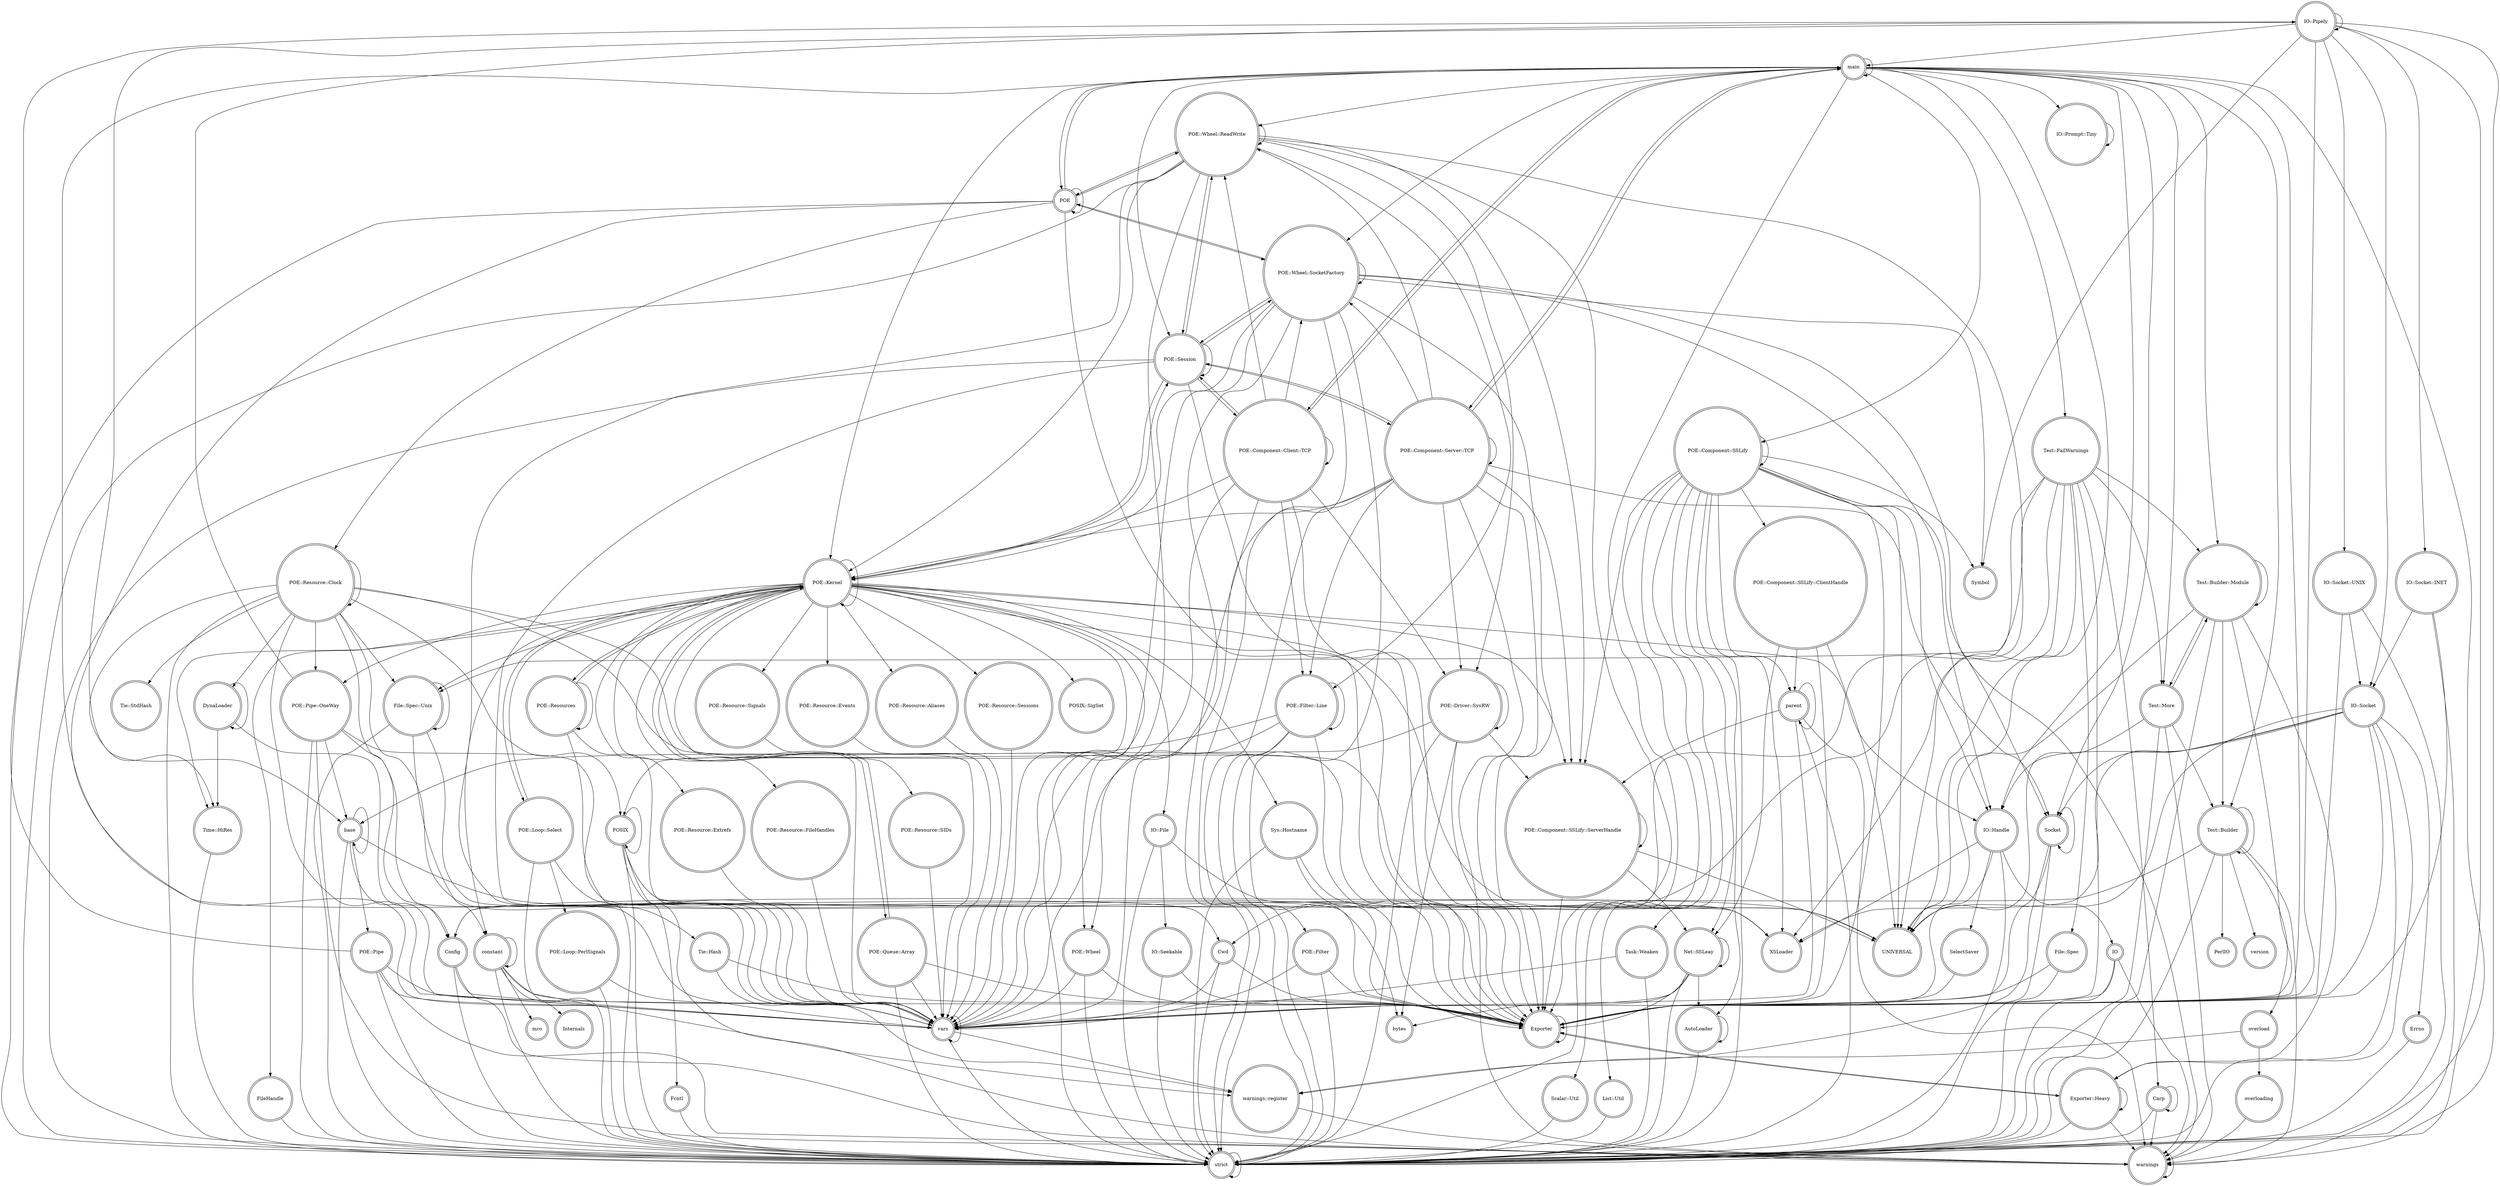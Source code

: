 digraph {
graph [overlap=false]
node [shape=doublecircle];
"Config" -> "warnings";
"Net::SSLeay" -> "AutoLoader";
"POE::Component::SSLify" -> "AutoLoader";
"IO::Pipely" -> "Exporter";
"POE::Wheel::ReadWrite" -> "POE";
"Test::FailWarnings" -> "Exporter";
"POE::Component::Server::TCP" -> "strict";
"Carp" -> "Carp";
"Test::FailWarnings" -> "UNIVERSAL";
"POE::Pipe::OneWay" -> "Exporter";
"POE::Session" -> "POE::Component::Client::TCP";
"IO" -> "warnings";
"Exporter::Heavy" -> "warnings";
"POE::Resource::Extrefs" -> "vars";
"base" -> "UNIVERSAL";
"POE::Resource::Clock" -> "Tie::Hash";
"POE::Resource::FileHandles" -> "vars";
"main" -> "POE::Component::SSLify";
"IO::Socket::INET" -> "strict";
"vars" -> "vars";
"POE::Kernel" -> "Exporter";
"POE::Component::SSLify" -> "warnings";
"POE::Wheel::SocketFactory" -> "vars";
"POE::Component::SSLify::ServerHandle" -> "POE::Component::SSLify::ServerHandle";
"IO::Socket" -> "strict";
"POE::Component::Client::TCP" -> "POE::Wheel::SocketFactory";
"POE::Component::Client::TCP" -> "vars";
"Test::Builder" -> "overload";
"IO::Socket" -> "UNIVERSAL";
"main" -> "Test::Builder";
"IO::Socket::UNIX" -> "strict";
"IO::Handle" -> "Exporter";
"POE::Component::SSLify" -> "strict";
"Config" -> "vars";
"IO" -> "Exporter";
"POE::Pipe::OneWay" -> "IO::Pipely";
"File::Spec" -> "vars";
"Test::Builder::Module" -> "Test::More";
"Task::Weaken" -> "vars";
"Net::SSLeay" -> "vars";
"POE::Resource::Clock" -> "strict";
"POE::Wheel::ReadWrite" -> "Exporter";
"base" -> "POE::Pipe";
"POE::Component::SSLify::ServerHandle" -> "Net::SSLeay";
"POE" -> "POE::Wheel::ReadWrite";
"POE::Component::SSLify::ServerHandle" -> "UNIVERSAL";
"POE::Pipe::OneWay" -> "base";
"POE::Pipe" -> "IO::Pipely";
"IO::Prompt::Tiny" -> "IO::Prompt::Tiny";
"POE::Loop::Select" -> "POE::Kernel";
"POE::Component::SSLify" -> "parent";
"POE::Session" -> "strict";
"parent" -> "strict";
"constant" -> "constant";
"POE::Wheel::SocketFactory" -> "Exporter";
"main" -> "UNIVERSAL";
"IO::Pipely" -> "IO::Socket::UNIX";
"POE::Kernel" -> "strict";
"POE::Wheel" -> "strict";
"POE::Component::Client::TCP" -> "POE::Session";
"DynaLoader" -> "Time::HiRes";
"POE::Kernel" -> "POE::Resource::SIDs";
"Socket" -> "warnings::register";
"Exporter" -> "Exporter::Heavy";
"Test::Builder" -> "PerlIO";
"POE::Component::SSLify" -> "XSLoader";
"IO::Handle" -> "strict";
"base" -> "strict";
"POE::Loop::PerlSignals" -> "vars";
"Test::More" -> "Test::Builder::Module";
"POE::Loop::Select" -> "vars";
"parent" -> "POE::Component::SSLify::ServerHandle";
"overloading" -> "warnings";
"POE::Filter" -> "Exporter";
"File::Spec::Unix" -> "strict";
"Time::HiRes" -> "strict";
"Cwd" -> "Exporter";
"POE::Wheel::SocketFactory" -> "strict";
"IO::Socket" -> "IO::Handle";
"POE::Component::Client::TCP" -> "POE::Filter::Line";
"Test::Builder::Module" -> "Test::Builder";
"POE::Kernel" -> "POE::Resources";
"POE::Resource::Clock" -> "File::Spec::Unix";
"IO::Socket" -> "XSLoader";
"FileHandle" -> "strict";
"Test::FailWarnings" -> "Test::Builder::Module";
"main" -> "POE::Wheel::ReadWrite";
"POE::Kernel" -> "Time::HiRes";
"POE::Loop::Select" -> "strict";
"POE::Loop::Select" -> "POE::Loop::PerlSignals";
"main" -> "POE";
"POE::Component::SSLify::ClientHandle" -> "Net::SSLeay";
"main" -> "main";
"Sys::Hostname" -> "XSLoader";
"main" -> "Test::FailWarnings";
"Errno" -> "strict";
"IO::File" -> "Exporter";
"base" -> "base";
"Test::FailWarnings" -> "Test::More";
"POE::Component::SSLify" -> "Net::SSLeay";
"IO::Pipely" -> "IO::Pipely";
"Test::Builder::Module" -> "Test::Builder::Module";
"constant" -> "mro";
"Exporter::Heavy" -> "Exporter::Heavy";
"POE::Resources" -> "strict";
"IO::Pipely" -> "main";
"POE::Filter" -> "strict";
"Scalar::Util" -> "strict";
"POE::Component::Client::TCP" -> "POE::Component::Client::TCP";
"POE::Session" -> "Exporter";
"POE::Session" -> "vars";
"POE::Component::SSLify::ClientHandle" -> "UNIVERSAL";
"POE::Component::Client::TCP" -> "strict";
"POE::Resource::Clock" -> "Config";
"Exporter::Heavy" -> "strict";
"POE::Resource::Clock" -> "Time::HiRes";
"POE::Kernel" -> "IO::File";
"base" -> "vars";
"Test::Builder::Module" -> "UNIVERSAL";
"DynaLoader" -> "Config";
"POE::Wheel::SocketFactory" -> "POE::Kernel";
"Net::SSLeay" -> "Exporter";
"POE::Session" -> "POE::Component::Server::TCP";
"main" -> "Exporter";
"main" -> "POE::Session";
"POE::Wheel::ReadWrite" -> "strict";
"POE::Pipe::OneWay" -> "warnings";
"IO" -> "strict";
"main" -> "POE::Component::Client::TCP";
"POE::Session" -> "POE::Wheel::ReadWrite";
"main" -> "POE::Component::Server::TCP";
"Exporter::Heavy" -> "Exporter";
"main" -> "POE::Wheel::SocketFactory";
"IO::Seekable" -> "strict";
"POE::Driver::SysRW" -> "bytes";
"POE::Resource::Signals" -> "vars";
"AutoLoader" -> "strict";
"IO::Socket" -> "Exporter";
"constant" -> "strict";
"POE::Kernel" -> "POE::Resource::Events";
"POE::Queue::Array" -> "Exporter";
"IO::Socket" -> "Errno";
"POE" -> "POE";
"POE::Component::Server::TCP" -> "POE::Wheel::SocketFactory";
"POE::Driver::SysRW" -> "POE::Driver::SysRW";
"Test::More" -> "UNIVERSAL";
"POE::Resource::Clock" -> "POE::Pipe::OneWay";
"POE::Resource::Clock" -> "POE::Resource::Clock";
"Test::More" -> "Test::Builder";
"Test::Builder" -> "version";
"main" -> "Cwd";
"POE::Resources" -> "POE::Kernel";
"main" -> "strict";
"Test::Builder" -> "Test::Builder";
"POE::Component::Server::TCP" -> "Socket";
"POE::Component::Client::TCP" -> "POE::Kernel";
"POE::Queue::Array" -> "POE::Kernel";
"POE::Kernel" -> "constant";
"Config" -> "strict";
"parent" -> "parent";
"POE::Component::Server::TCP" -> "POE::Wheel::ReadWrite";
"POE" -> "POE::Resource::Clock";
"IO::Socket" -> "Exporter::Heavy";
"POE::Pipe::OneWay" -> "vars";
"Net::SSLeay" -> "bytes";
"Task::Weaken" -> "strict";
"IO::Socket::INET" -> "IO::Socket";
"Test::FailWarnings" -> "File::Spec::Unix";
"main" -> "Test::Builder::Module";
"POE::Component::SSLify" -> "POE::Component::SSLify::ClientHandle";
"POE" -> "strict";
"POE::Component::Server::TCP" -> "POE::Component::Server::TCP";
"POE::Resource::Events" -> "vars";
"POSIX" -> "Fcntl";
"POE::Kernel" -> "POE::Resource::Signals";
"Test::Builder::Module" -> "Exporter::Heavy";
"POE::Kernel" -> "POE::Resource::Extrefs";
"POE::Resources" -> "vars";
"POE::Kernel" -> "POE::Component::SSLify::ServerHandle";
"POE::Pipe" -> "strict";
"POE::Pipe::OneWay" -> "strict";
"Exporter" -> "Exporter";
"main" -> "IO::Handle";
"POE::Resource::SIDs" -> "vars";
"IO::Handle" -> "IO";
"Test::Builder::Module" -> "Exporter";
"strict" -> "strict";
"POE::Wheel::SocketFactory" -> "Socket";
"Test::FailWarnings" -> "XSLoader";
"POE::Session" -> "POE::Wheel::SocketFactory";
"POE" -> "vars";
"POE::Wheel::SocketFactory" -> "Symbol";
"Test::Builder" -> "warnings";
"POE::Resources" -> "POE::Resources";
"POE::Wheel::ReadWrite" -> "POE::Filter::Line";
"Socket" -> "strict";
"IO::Seekable" -> "Exporter";
"POE::Resource::Clock" -> "UNIVERSAL";
"POE::Component::Server::TCP" -> "warnings";
"POE::Kernel" -> "POE::Resource::Aliases";
"POE::Component::SSLify" -> "Symbol";
"Socket" -> "Exporter";
"POE::Component::Server::TCP" -> "main";
"POE::Filter" -> "vars";
"POE" -> "main";
"POE::Kernel" -> "Sys::Hostname";
"POE::Component::Server::TCP" -> "POE::Session";
"IO::Socket" -> "Socket";
"POE::Component::Client::TCP" -> "Exporter";
"IO::Pipely" -> "IO::Socket::INET";
"Net::SSLeay" -> "strict";
"Sys::Hostname" -> "strict";
"POE::Component::Server::TCP" -> "POE::Driver::SysRW";
"IO::File" -> "IO::Seekable";
"POE::Wheel::SocketFactory" -> "POE::Wheel::SocketFactory";
"IO::Handle" -> "SelectSaver";
"IO::Socket::UNIX" -> "Exporter";
"POE::Kernel" -> "POE::Loop::Select";
"Test::More" -> "strict";
"POSIX" -> "XSLoader";
"Test::Builder" -> "strict";
"POE" -> "Exporter";
"POE::Component::Client::TCP" -> "main";
"POE::Kernel" -> "File::Spec::Unix";
"POE::Wheel::SocketFactory" -> "POE::Session";
"POE::Wheel::ReadWrite" -> "POE::Kernel";
"Test::FailWarnings" -> "Cwd";
"POE::Wheel::ReadWrite" -> "POE::Component::SSLify::ServerHandle";
"POE::Driver::SysRW" -> "Exporter";
"IO::Handle" -> "XSLoader";
"POE::Wheel::ReadWrite" -> "POE::Session";
"constant" -> "warnings::register";
"main" -> "POE::Kernel";
"POE::Component::SSLify" -> "UNIVERSAL";
"POSIX" -> "Exporter";
"POSIX" -> "POSIX";
"main" -> "warnings";
"Test::Builder" -> "Config";
"POE::Pipe" -> "vars";
"POE::Filter::Line" -> "strict";
"POE::Resource::Clock" -> "XSLoader";
"Cwd" -> "strict";
"IO::Socket::INET" -> "Exporter";
"main" -> "Test::More";
"POE::Wheel::ReadWrite" -> "vars";
"constant" -> "vars";
"POE::Component::Server::TCP" -> "vars";
"POE::Filter::Line" -> "Exporter";
"POE::Queue::Array" -> "vars";
"POE::Session" -> "POE::Session";
"POE::Kernel" -> "POE::Session";
"POE::Resource::Clock" -> "POSIX";
"POE::Driver::SysRW" -> "vars";
"POE::Filter::Line" -> "POE::Filter";
"File::Spec::Unix" -> "constant";
"POE::Kernel" -> "FileHandle";
"Tie::Hash" -> "Exporter";
"POE::Loop::PerlSignals" -> "strict";
"IO::Pipely" -> "Symbol";
"POE::Component::Server::TCP" -> "POE::Kernel";
"POE::Resource::Aliases" -> "vars";
"POE::Wheel::ReadWrite" -> "POE::Wheel";
"POE::Kernel" -> "POSIX";
"POE::Wheel::ReadWrite" -> "POE::Driver::SysRW";
"POE::Kernel" -> "UNIVERSAL";
"POE::Pipe" -> "warnings";
"IO::Pipely" -> "warnings";
"parent" -> "vars";
"POE::Component::SSLify" -> "Scalar::Util";
"main" -> "Socket";
"POE::Component::SSLify" -> "Exporter";
"POE::Component::Server::TCP" -> "Exporter";
"Carp" -> "warnings";
"File::Spec::Unix" -> "vars";
"POE::Kernel" -> "POE::Resource::FileHandles";
"main" -> "IO::Prompt::Tiny";
"POE::Wheel" -> "Exporter";
"POE::Kernel" -> "POE::Queue::Array";
"IO::Socket::UNIX" -> "IO::Socket";
"POE::Wheel::ReadWrite" -> "UNIVERSAL";
"POE::Component::SSLify" -> "POE::Component::SSLify::ServerHandle";
"Test::FailWarnings" -> "Config";
"warnings::register" -> "warnings";
"Net::SSLeay" -> "Net::SSLeay";
"IO::Pipely" -> "IO::Socket";
"POE::Session" -> "POE::Kernel";
"POE::Resource::Clock" -> "DynaLoader";
"POE::Driver::SysRW" -> "strict";
"Fcntl" -> "strict";
"File::Spec" -> "strict";
"POE::Kernel" -> "vars";
"Test::Builder::Module" -> "strict";
"POE::Component::Server::TCP" -> "POE::Filter::Line";
"POSIX" -> "strict";
"POE::Wheel::SocketFactory" -> "bytes";
"IO::File" -> "strict";
"POE::Component::SSLify::ClientHandle" -> "parent";
"POE::Resource::Clock" -> "Tie::StdHash";
"POE::Component::SSLify" -> "List::Util";
"POE::Component::Server::TCP" -> "POE::Component::SSLify::ServerHandle";
"warnings" -> "warnings";
"constant" -> "Internals";
"POSIX" -> "warnings";
"AutoLoader" -> "AutoLoader";
"POE::Kernel" -> "POE::Pipe::OneWay";
"POE::Kernel" -> "POSIX::SigSet";
"POE::Component::SSLify::ServerHandle" -> "Exporter";
"Test::FailWarnings" -> "File::Spec";
"POE::Component::SSLify" -> "POE::Component::SSLify";
"POE::Resource::Clock" -> "vars";
"IO::Pipely" -> "strict";
"List::Util" -> "strict";
"File::Spec::Unix" -> "File::Spec::Unix";
"POE::Component::SSLify" -> "IO::Handle";
"POE::Pipe" -> "Exporter";
"POE::Wheel::SocketFactory" -> "POE";
"POE" -> "POE::Wheel::SocketFactory";
"POE::Wheel::ReadWrite" -> "POE::Wheel::ReadWrite";
"IO::Pipely" -> "base";
"Socket" -> "Socket";
"Sys::Hostname" -> "Exporter";
"Cwd" -> "vars";
"POE::Component::Client::TCP" -> "POE::Driver::SysRW";
"POE::Component::SSLify::ClientHandle" -> "Exporter";
"POE::Driver::SysRW" -> "POE::Component::SSLify::ServerHandle";
"POE::Kernel" -> "POE::Resource::Sessions";
"POE::Component::Client::TCP" -> "POE::Wheel::ReadWrite";
"vars" -> "warnings::register";
"POE::Wheel" -> "vars";
"vars" -> "strict";
"overload" -> "overloading";
"POE::Kernel" -> "IO::Handle";
"Test::More" -> "warnings";
"POE::Filter::Line" -> "vars";
"POE::Resource::Sessions" -> "vars";
"Tie::Hash" -> "warnings::register";
"POE::Wheel::SocketFactory" -> "IO::Handle";
"Test::FailWarnings" -> "Carp";
"POE::Kernel" -> "POE::Kernel";
"Carp" -> "strict";
"POE::Filter::Line" -> "base";
"overload" -> "warnings::register";
"POE::Filter::Line" -> "POE::Filter::Line";
"parent" -> "warnings";
"SelectSaver" -> "Exporter";
"POE::Wheel::SocketFactory" -> "POE::Wheel";
"POE::Queue::Array" -> "strict";
"DynaLoader" -> "DynaLoader";
"POE::Component::SSLify" -> "Task::Weaken";
}
